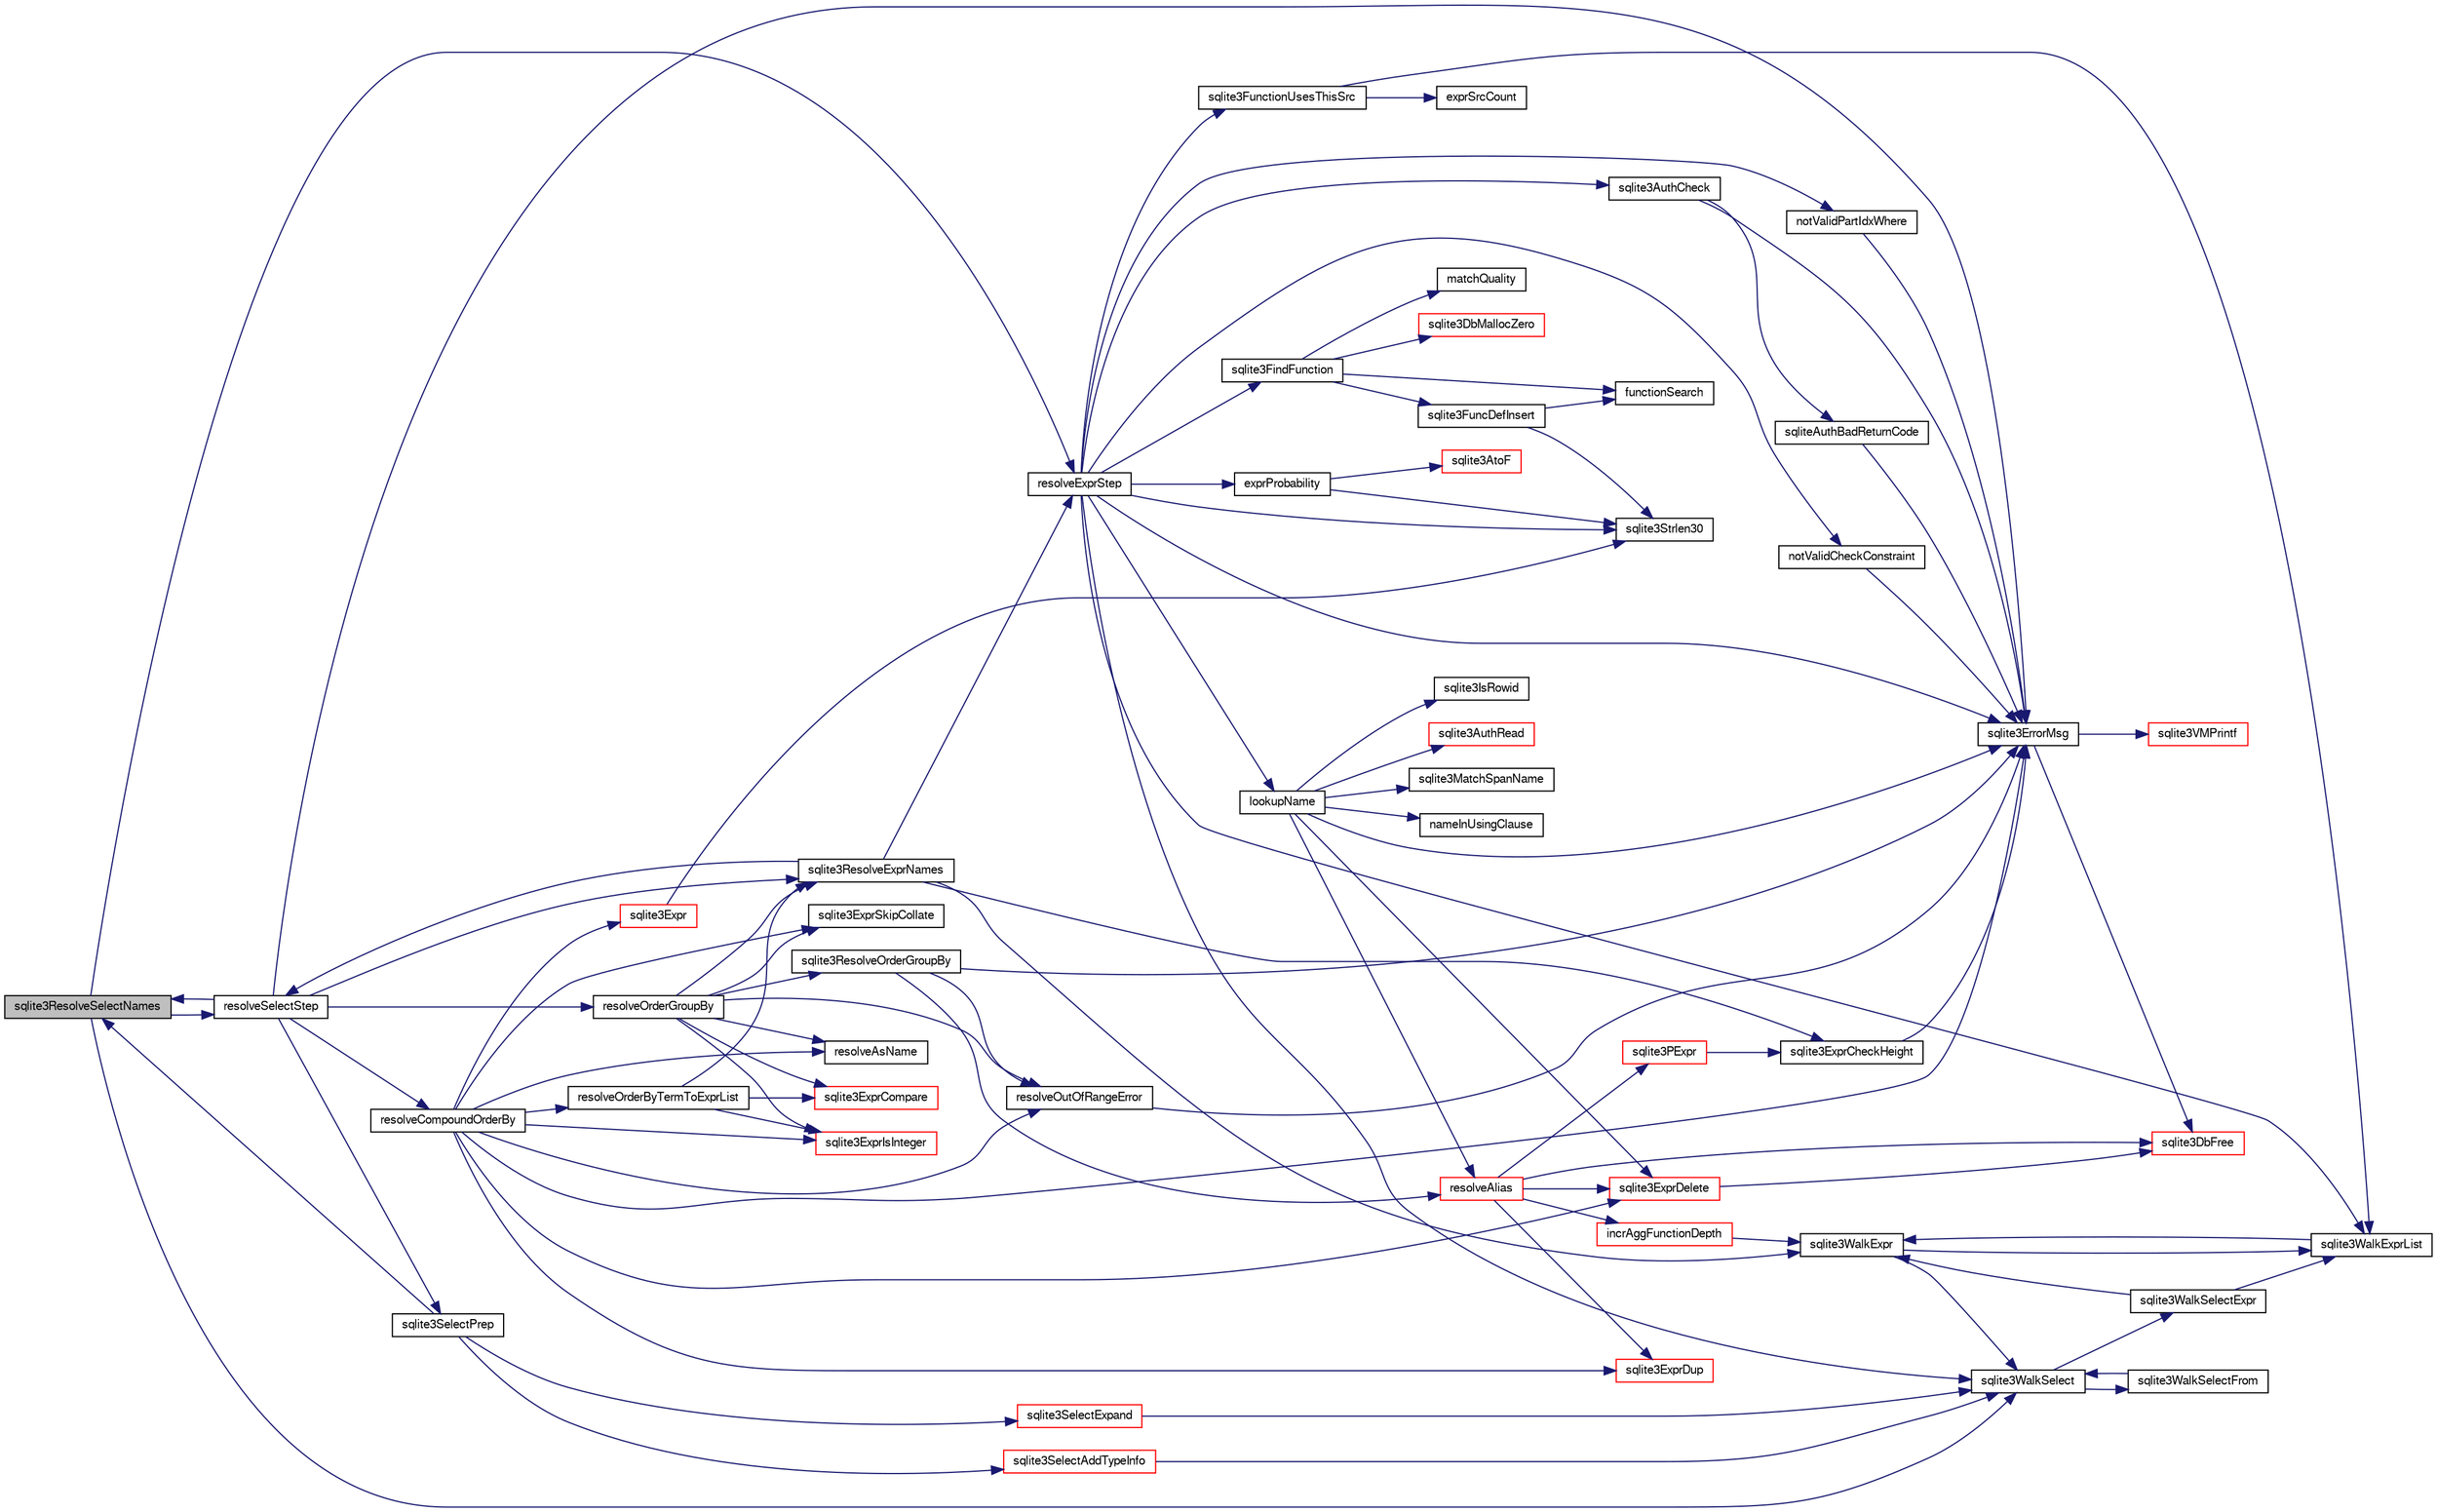 digraph "sqlite3ResolveSelectNames"
{
  edge [fontname="FreeSans",fontsize="10",labelfontname="FreeSans",labelfontsize="10"];
  node [fontname="FreeSans",fontsize="10",shape=record];
  rankdir="LR";
  Node679540 [label="sqlite3ResolveSelectNames",height=0.2,width=0.4,color="black", fillcolor="grey75", style="filled", fontcolor="black"];
  Node679540 -> Node679541 [color="midnightblue",fontsize="10",style="solid",fontname="FreeSans"];
  Node679541 [label="resolveExprStep",height=0.2,width=0.4,color="black", fillcolor="white", style="filled",URL="$sqlite3_8c.html#a0687a8650fd8a4ebbf5c2c5a75a8fb13"];
  Node679541 -> Node679542 [color="midnightblue",fontsize="10",style="solid",fontname="FreeSans"];
  Node679542 [label="lookupName",height=0.2,width=0.4,color="black", fillcolor="white", style="filled",URL="$sqlite3_8c.html#a9ee032f52b5e8bb82a72b574af904999"];
  Node679542 -> Node679543 [color="midnightblue",fontsize="10",style="solid",fontname="FreeSans"];
  Node679543 [label="sqlite3MatchSpanName",height=0.2,width=0.4,color="black", fillcolor="white", style="filled",URL="$sqlite3_8c.html#a6ea6653a82e76ee27e41e67c75f169f5"];
  Node679542 -> Node679544 [color="midnightblue",fontsize="10",style="solid",fontname="FreeSans"];
  Node679544 [label="nameInUsingClause",height=0.2,width=0.4,color="black", fillcolor="white", style="filled",URL="$sqlite3_8c.html#ae79de0337d1031519f1a1f9c2108ea58"];
  Node679542 -> Node679545 [color="midnightblue",fontsize="10",style="solid",fontname="FreeSans"];
  Node679545 [label="sqlite3IsRowid",height=0.2,width=0.4,color="black", fillcolor="white", style="filled",URL="$sqlite3_8c.html#a3cbcc1bde1c3573ba6a7712dda14009e"];
  Node679542 -> Node679546 [color="midnightblue",fontsize="10",style="solid",fontname="FreeSans"];
  Node679546 [label="sqlite3ErrorMsg",height=0.2,width=0.4,color="black", fillcolor="white", style="filled",URL="$sqlite3_8c.html#aee2798e173651adae0f9c85469f3457d"];
  Node679546 -> Node679547 [color="midnightblue",fontsize="10",style="solid",fontname="FreeSans"];
  Node679547 [label="sqlite3VMPrintf",height=0.2,width=0.4,color="red", fillcolor="white", style="filled",URL="$sqlite3_8c.html#a05535d0982ef06fbc2ee8195ebbae689"];
  Node679546 -> Node679555 [color="midnightblue",fontsize="10",style="solid",fontname="FreeSans"];
  Node679555 [label="sqlite3DbFree",height=0.2,width=0.4,color="red", fillcolor="white", style="filled",URL="$sqlite3_8c.html#ac70ab821a6607b4a1b909582dc37a069"];
  Node679542 -> Node679829 [color="midnightblue",fontsize="10",style="solid",fontname="FreeSans"];
  Node679829 [label="resolveAlias",height=0.2,width=0.4,color="red", fillcolor="white", style="filled",URL="$sqlite3_8c.html#af5aa683bef5c0eff80a792aa8a968167"];
  Node679829 -> Node679830 [color="midnightblue",fontsize="10",style="solid",fontname="FreeSans"];
  Node679830 [label="sqlite3ExprDup",height=0.2,width=0.4,color="red", fillcolor="white", style="filled",URL="$sqlite3_8c.html#a509095508224c9f99698d86205234209"];
  Node679829 -> Node679842 [color="midnightblue",fontsize="10",style="solid",fontname="FreeSans"];
  Node679842 [label="incrAggFunctionDepth",height=0.2,width=0.4,color="red", fillcolor="white", style="filled",URL="$sqlite3_8c.html#aeddf1db5c262b308a910713da0ef7d5c"];
  Node679842 -> Node679844 [color="midnightblue",fontsize="10",style="solid",fontname="FreeSans"];
  Node679844 [label="sqlite3WalkExpr",height=0.2,width=0.4,color="black", fillcolor="white", style="filled",URL="$sqlite3_8c.html#a5d04d7273f7194fb0fbb24e7ee5e1b5a"];
  Node679844 -> Node679845 [color="midnightblue",fontsize="10",style="solid",fontname="FreeSans"];
  Node679845 [label="sqlite3WalkSelect",height=0.2,width=0.4,color="black", fillcolor="white", style="filled",URL="$sqlite3_8c.html#a7c7c772166f45c62ea98fea7bb737b63"];
  Node679845 -> Node679846 [color="midnightblue",fontsize="10",style="solid",fontname="FreeSans"];
  Node679846 [label="sqlite3WalkSelectExpr",height=0.2,width=0.4,color="black", fillcolor="white", style="filled",URL="$sqlite3_8c.html#a5a2c8da5f377d9f52d96293e6b34c660"];
  Node679846 -> Node679847 [color="midnightblue",fontsize="10",style="solid",fontname="FreeSans"];
  Node679847 [label="sqlite3WalkExprList",height=0.2,width=0.4,color="black", fillcolor="white", style="filled",URL="$sqlite3_8c.html#a436c8eb5cdac53ea15cd6b06645356ae"];
  Node679847 -> Node679844 [color="midnightblue",fontsize="10",style="solid",fontname="FreeSans"];
  Node679846 -> Node679844 [color="midnightblue",fontsize="10",style="solid",fontname="FreeSans"];
  Node679845 -> Node679848 [color="midnightblue",fontsize="10",style="solid",fontname="FreeSans"];
  Node679848 [label="sqlite3WalkSelectFrom",height=0.2,width=0.4,color="black", fillcolor="white", style="filled",URL="$sqlite3_8c.html#a49a2f6da604a451e52ab3a12f588189f"];
  Node679848 -> Node679845 [color="midnightblue",fontsize="10",style="solid",fontname="FreeSans"];
  Node679844 -> Node679847 [color="midnightblue",fontsize="10",style="solid",fontname="FreeSans"];
  Node679829 -> Node679849 [color="midnightblue",fontsize="10",style="solid",fontname="FreeSans"];
  Node679849 [label="sqlite3PExpr",height=0.2,width=0.4,color="red", fillcolor="white", style="filled",URL="$sqlite3_8c.html#a56670a96a4ad8449466fea3449f71c57"];
  Node679849 -> Node680529 [color="midnightblue",fontsize="10",style="solid",fontname="FreeSans"];
  Node680529 [label="sqlite3ExprCheckHeight",height=0.2,width=0.4,color="black", fillcolor="white", style="filled",URL="$sqlite3_8c.html#ab208260635507bd7a5c58b612db514f2"];
  Node680529 -> Node679546 [color="midnightblue",fontsize="10",style="solid",fontname="FreeSans"];
  Node679829 -> Node679855 [color="midnightblue",fontsize="10",style="solid",fontname="FreeSans"];
  Node679855 [label="sqlite3ExprDelete",height=0.2,width=0.4,color="red", fillcolor="white", style="filled",URL="$sqlite3_8c.html#ae4e21ab5918e0428fbaa9e615dceb309"];
  Node679855 -> Node679555 [color="midnightblue",fontsize="10",style="solid",fontname="FreeSans"];
  Node679829 -> Node679555 [color="midnightblue",fontsize="10",style="solid",fontname="FreeSans"];
  Node679542 -> Node679855 [color="midnightblue",fontsize="10",style="solid",fontname="FreeSans"];
  Node679542 -> Node680532 [color="midnightblue",fontsize="10",style="solid",fontname="FreeSans"];
  Node680532 [label="sqlite3AuthRead",height=0.2,width=0.4,color="red", fillcolor="white", style="filled",URL="$sqlite3_8c.html#a7d35cc77f551289127785c9fd85298a5"];
  Node679541 -> Node680535 [color="midnightblue",fontsize="10",style="solid",fontname="FreeSans"];
  Node680535 [label="notValidPartIdxWhere",height=0.2,width=0.4,color="black", fillcolor="white", style="filled",URL="$sqlite3_8c.html#a88b9606dd7b51aa12e1176a29a1f8c84"];
  Node680535 -> Node679546 [color="midnightblue",fontsize="10",style="solid",fontname="FreeSans"];
  Node679541 -> Node679635 [color="midnightblue",fontsize="10",style="solid",fontname="FreeSans"];
  Node679635 [label="sqlite3Strlen30",height=0.2,width=0.4,color="black", fillcolor="white", style="filled",URL="$sqlite3_8c.html#a3dcd80ba41f1a308193dee74857b62a7"];
  Node679541 -> Node680536 [color="midnightblue",fontsize="10",style="solid",fontname="FreeSans"];
  Node680536 [label="sqlite3FindFunction",height=0.2,width=0.4,color="black", fillcolor="white", style="filled",URL="$sqlite3_8c.html#a5138472d62a50ed750b51d3b3f19d954"];
  Node680536 -> Node679780 [color="midnightblue",fontsize="10",style="solid",fontname="FreeSans"];
  Node679780 [label="functionSearch",height=0.2,width=0.4,color="black", fillcolor="white", style="filled",URL="$sqlite3_8c.html#a2adc3742ab399b9efed9f7fd8f8c7201"];
  Node680536 -> Node680537 [color="midnightblue",fontsize="10",style="solid",fontname="FreeSans"];
  Node680537 [label="matchQuality",height=0.2,width=0.4,color="black", fillcolor="white", style="filled",URL="$sqlite3_8c.html#ac523a4d3921808bf622971cf06edc319"];
  Node680536 -> Node679761 [color="midnightblue",fontsize="10",style="solid",fontname="FreeSans"];
  Node679761 [label="sqlite3DbMallocZero",height=0.2,width=0.4,color="red", fillcolor="white", style="filled",URL="$sqlite3_8c.html#a49cfebac9d6067a03442c92af73f33e4"];
  Node680536 -> Node679779 [color="midnightblue",fontsize="10",style="solid",fontname="FreeSans"];
  Node679779 [label="sqlite3FuncDefInsert",height=0.2,width=0.4,color="black", fillcolor="white", style="filled",URL="$sqlite3_8c.html#a4792ef11f826665b64987bd051fa5a20"];
  Node679779 -> Node679635 [color="midnightblue",fontsize="10",style="solid",fontname="FreeSans"];
  Node679779 -> Node679780 [color="midnightblue",fontsize="10",style="solid",fontname="FreeSans"];
  Node679541 -> Node680538 [color="midnightblue",fontsize="10",style="solid",fontname="FreeSans"];
  Node680538 [label="exprProbability",height=0.2,width=0.4,color="black", fillcolor="white", style="filled",URL="$sqlite3_8c.html#af6a14eb942b08b32b3f04f09cd30eb51"];
  Node680538 -> Node679714 [color="midnightblue",fontsize="10",style="solid",fontname="FreeSans"];
  Node679714 [label="sqlite3AtoF",height=0.2,width=0.4,color="red", fillcolor="white", style="filled",URL="$sqlite3_8c.html#ad2a961fc08942417d977510a1384b6d2"];
  Node680538 -> Node679635 [color="midnightblue",fontsize="10",style="solid",fontname="FreeSans"];
  Node679541 -> Node679546 [color="midnightblue",fontsize="10",style="solid",fontname="FreeSans"];
  Node679541 -> Node680539 [color="midnightblue",fontsize="10",style="solid",fontname="FreeSans"];
  Node680539 [label="sqlite3AuthCheck",height=0.2,width=0.4,color="black", fillcolor="white", style="filled",URL="$sqlite3_8c.html#a83c75b8b7aa1c35301005be7ff1a8582"];
  Node680539 -> Node679546 [color="midnightblue",fontsize="10",style="solid",fontname="FreeSans"];
  Node680539 -> Node680534 [color="midnightblue",fontsize="10",style="solid",fontname="FreeSans"];
  Node680534 [label="sqliteAuthBadReturnCode",height=0.2,width=0.4,color="black", fillcolor="white", style="filled",URL="$sqlite3_8c.html#ad8fdda3ef346903a89e24dd825642bc1"];
  Node680534 -> Node679546 [color="midnightblue",fontsize="10",style="solid",fontname="FreeSans"];
  Node679541 -> Node679847 [color="midnightblue",fontsize="10",style="solid",fontname="FreeSans"];
  Node679541 -> Node680540 [color="midnightblue",fontsize="10",style="solid",fontname="FreeSans"];
  Node680540 [label="sqlite3FunctionUsesThisSrc",height=0.2,width=0.4,color="black", fillcolor="white", style="filled",URL="$sqlite3_8c.html#a0849194f7cd323ddb77e5ca831339cf6"];
  Node680540 -> Node680541 [color="midnightblue",fontsize="10",style="solid",fontname="FreeSans"];
  Node680541 [label="exprSrcCount",height=0.2,width=0.4,color="black", fillcolor="white", style="filled",URL="$sqlite3_8c.html#af625fb5a07811335cb1a37bc003f8617"];
  Node680540 -> Node679847 [color="midnightblue",fontsize="10",style="solid",fontname="FreeSans"];
  Node679541 -> Node680542 [color="midnightblue",fontsize="10",style="solid",fontname="FreeSans"];
  Node680542 [label="notValidCheckConstraint",height=0.2,width=0.4,color="black", fillcolor="white", style="filled",URL="$sqlite3_8c.html#a3a59781e22bc9f50f86ad852b8f970d4"];
  Node680542 -> Node679546 [color="midnightblue",fontsize="10",style="solid",fontname="FreeSans"];
  Node679541 -> Node679845 [color="midnightblue",fontsize="10",style="solid",fontname="FreeSans"];
  Node679540 -> Node680543 [color="midnightblue",fontsize="10",style="solid",fontname="FreeSans"];
  Node680543 [label="resolveSelectStep",height=0.2,width=0.4,color="black", fillcolor="white", style="filled",URL="$sqlite3_8c.html#a0b9015a9e505c63fd104dcbad672c814"];
  Node680543 -> Node680544 [color="midnightblue",fontsize="10",style="solid",fontname="FreeSans"];
  Node680544 [label="sqlite3SelectPrep",height=0.2,width=0.4,color="black", fillcolor="white", style="filled",URL="$sqlite3_8c.html#aa4385bd53c0a43dea72fbc23cc78e1c6"];
  Node680544 -> Node680545 [color="midnightblue",fontsize="10",style="solid",fontname="FreeSans"];
  Node680545 [label="sqlite3SelectExpand",height=0.2,width=0.4,color="red", fillcolor="white", style="filled",URL="$sqlite3_8c.html#ae55acd1d8219505e629c2148950fa3de"];
  Node680545 -> Node679845 [color="midnightblue",fontsize="10",style="solid",fontname="FreeSans"];
  Node680544 -> Node679540 [color="midnightblue",fontsize="10",style="solid",fontname="FreeSans"];
  Node680544 -> Node680593 [color="midnightblue",fontsize="10",style="solid",fontname="FreeSans"];
  Node680593 [label="sqlite3SelectAddTypeInfo",height=0.2,width=0.4,color="red", fillcolor="white", style="filled",URL="$sqlite3_8c.html#a7d22b0625164daa7f99dcce132ef7b4d"];
  Node680593 -> Node679845 [color="midnightblue",fontsize="10",style="solid",fontname="FreeSans"];
  Node680543 -> Node680595 [color="midnightblue",fontsize="10",style="solid",fontname="FreeSans"];
  Node680595 [label="sqlite3ResolveExprNames",height=0.2,width=0.4,color="black", fillcolor="white", style="filled",URL="$sqlite3_8c.html#a537cf717a3f847807d3a3fd65da636ad"];
  Node680595 -> Node680529 [color="midnightblue",fontsize="10",style="solid",fontname="FreeSans"];
  Node680595 -> Node679541 [color="midnightblue",fontsize="10",style="solid",fontname="FreeSans"];
  Node680595 -> Node680543 [color="midnightblue",fontsize="10",style="solid",fontname="FreeSans"];
  Node680595 -> Node679844 [color="midnightblue",fontsize="10",style="solid",fontname="FreeSans"];
  Node680543 -> Node679540 [color="midnightblue",fontsize="10",style="solid",fontname="FreeSans"];
  Node680543 -> Node679546 [color="midnightblue",fontsize="10",style="solid",fontname="FreeSans"];
  Node680543 -> Node680596 [color="midnightblue",fontsize="10",style="solid",fontname="FreeSans"];
  Node680596 [label="resolveOrderGroupBy",height=0.2,width=0.4,color="black", fillcolor="white", style="filled",URL="$sqlite3_8c.html#a4dc8ed6177a5de887eae1010992e3d00"];
  Node680596 -> Node680562 [color="midnightblue",fontsize="10",style="solid",fontname="FreeSans"];
  Node680562 [label="sqlite3ExprSkipCollate",height=0.2,width=0.4,color="black", fillcolor="white", style="filled",URL="$sqlite3_8c.html#a91b59896d4e3534de7c33940dca8537c"];
  Node680596 -> Node680597 [color="midnightblue",fontsize="10",style="solid",fontname="FreeSans"];
  Node680597 [label="resolveAsName",height=0.2,width=0.4,color="black", fillcolor="white", style="filled",URL="$sqlite3_8c.html#abb95777576695ea71cdd95e0c17382f8"];
  Node680596 -> Node679852 [color="midnightblue",fontsize="10",style="solid",fontname="FreeSans"];
  Node679852 [label="sqlite3ExprIsInteger",height=0.2,width=0.4,color="red", fillcolor="white", style="filled",URL="$sqlite3_8c.html#a93009f02d365fbdd3f83865b723fd950"];
  Node680596 -> Node680598 [color="midnightblue",fontsize="10",style="solid",fontname="FreeSans"];
  Node680598 [label="resolveOutOfRangeError",height=0.2,width=0.4,color="black", fillcolor="white", style="filled",URL="$sqlite3_8c.html#abaf80a4194f11e3f8515a85ab94f670b"];
  Node680598 -> Node679546 [color="midnightblue",fontsize="10",style="solid",fontname="FreeSans"];
  Node680596 -> Node680595 [color="midnightblue",fontsize="10",style="solid",fontname="FreeSans"];
  Node680596 -> Node680599 [color="midnightblue",fontsize="10",style="solid",fontname="FreeSans"];
  Node680599 [label="sqlite3ExprCompare",height=0.2,width=0.4,color="red", fillcolor="white", style="filled",URL="$sqlite3_8c.html#a0062379db3318d71048a461297c31598"];
  Node680596 -> Node680601 [color="midnightblue",fontsize="10",style="solid",fontname="FreeSans"];
  Node680601 [label="sqlite3ResolveOrderGroupBy",height=0.2,width=0.4,color="black", fillcolor="white", style="filled",URL="$sqlite3_8c.html#a2a1f1cd476b6007d2b2b0a9160dfb1eb"];
  Node680601 -> Node679546 [color="midnightblue",fontsize="10",style="solid",fontname="FreeSans"];
  Node680601 -> Node680598 [color="midnightblue",fontsize="10",style="solid",fontname="FreeSans"];
  Node680601 -> Node679829 [color="midnightblue",fontsize="10",style="solid",fontname="FreeSans"];
  Node680543 -> Node680602 [color="midnightblue",fontsize="10",style="solid",fontname="FreeSans"];
  Node680602 [label="resolveCompoundOrderBy",height=0.2,width=0.4,color="black", fillcolor="white", style="filled",URL="$sqlite3_8c.html#a462c5aa49cfd6aad6a92fa60ddefc569"];
  Node680602 -> Node679546 [color="midnightblue",fontsize="10",style="solid",fontname="FreeSans"];
  Node680602 -> Node680562 [color="midnightblue",fontsize="10",style="solid",fontname="FreeSans"];
  Node680602 -> Node679852 [color="midnightblue",fontsize="10",style="solid",fontname="FreeSans"];
  Node680602 -> Node680598 [color="midnightblue",fontsize="10",style="solid",fontname="FreeSans"];
  Node680602 -> Node680597 [color="midnightblue",fontsize="10",style="solid",fontname="FreeSans"];
  Node680602 -> Node679830 [color="midnightblue",fontsize="10",style="solid",fontname="FreeSans"];
  Node680602 -> Node680603 [color="midnightblue",fontsize="10",style="solid",fontname="FreeSans"];
  Node680603 [label="resolveOrderByTermToExprList",height=0.2,width=0.4,color="black", fillcolor="white", style="filled",URL="$sqlite3_8c.html#ac7f7eabdc769257622ad90aac3e02fe6"];
  Node680603 -> Node679852 [color="midnightblue",fontsize="10",style="solid",fontname="FreeSans"];
  Node680603 -> Node680595 [color="midnightblue",fontsize="10",style="solid",fontname="FreeSans"];
  Node680603 -> Node680599 [color="midnightblue",fontsize="10",style="solid",fontname="FreeSans"];
  Node680602 -> Node679855 [color="midnightblue",fontsize="10",style="solid",fontname="FreeSans"];
  Node680602 -> Node680553 [color="midnightblue",fontsize="10",style="solid",fontname="FreeSans"];
  Node680553 [label="sqlite3Expr",height=0.2,width=0.4,color="red", fillcolor="white", style="filled",URL="$sqlite3_8c.html#a790d28ff2bd0d13725c692e0c4ed7105"];
  Node680553 -> Node679635 [color="midnightblue",fontsize="10",style="solid",fontname="FreeSans"];
  Node679540 -> Node679845 [color="midnightblue",fontsize="10",style="solid",fontname="FreeSans"];
}
